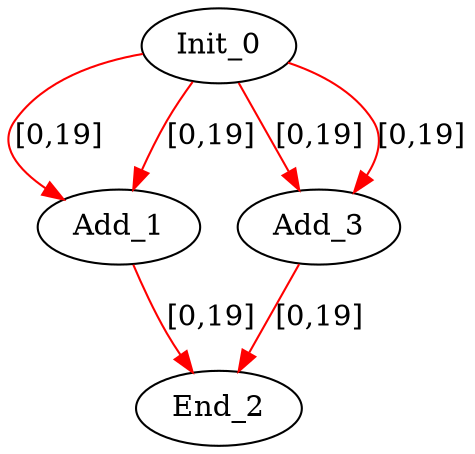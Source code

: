 digraph G {
Init_0 [label=Init_0, peripheries=1];
Add_1 [label=Add_1, peripheries=1];
End_2 [label=End_2, peripheries=1];
Add_3 [label=Add_3, peripheries=1];
Init_0->Add_3  [color=red, label="[0,19]"];
Init_0->Add_3  [color=red, label="[0,19]"];
Init_0->Add_1  [color=red, label="[0,19]"];
Init_0->Add_1  [color=red, label="[0,19]"];
Add_1->End_2  [color=red, label="[0,19]"];
Add_3->End_2  [color=red, label="[0,19]"];
}
